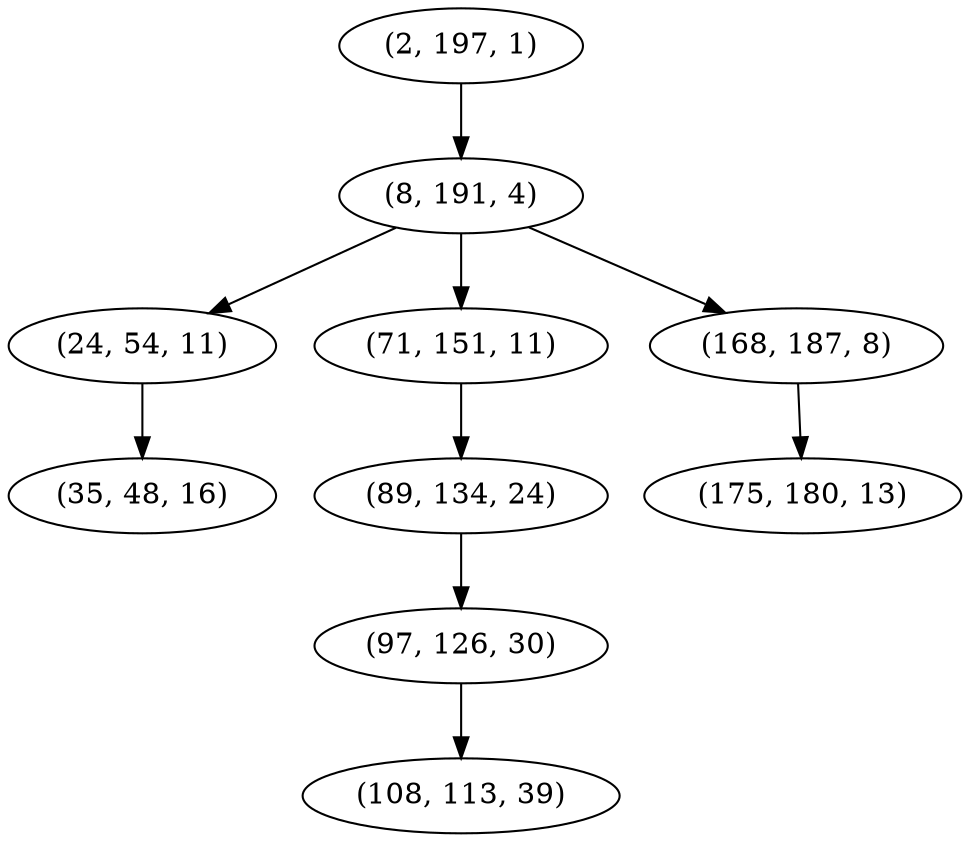 digraph tree {
    "(2, 197, 1)";
    "(8, 191, 4)";
    "(24, 54, 11)";
    "(35, 48, 16)";
    "(71, 151, 11)";
    "(89, 134, 24)";
    "(97, 126, 30)";
    "(108, 113, 39)";
    "(168, 187, 8)";
    "(175, 180, 13)";
    "(2, 197, 1)" -> "(8, 191, 4)";
    "(8, 191, 4)" -> "(24, 54, 11)";
    "(8, 191, 4)" -> "(71, 151, 11)";
    "(8, 191, 4)" -> "(168, 187, 8)";
    "(24, 54, 11)" -> "(35, 48, 16)";
    "(71, 151, 11)" -> "(89, 134, 24)";
    "(89, 134, 24)" -> "(97, 126, 30)";
    "(97, 126, 30)" -> "(108, 113, 39)";
    "(168, 187, 8)" -> "(175, 180, 13)";
}
